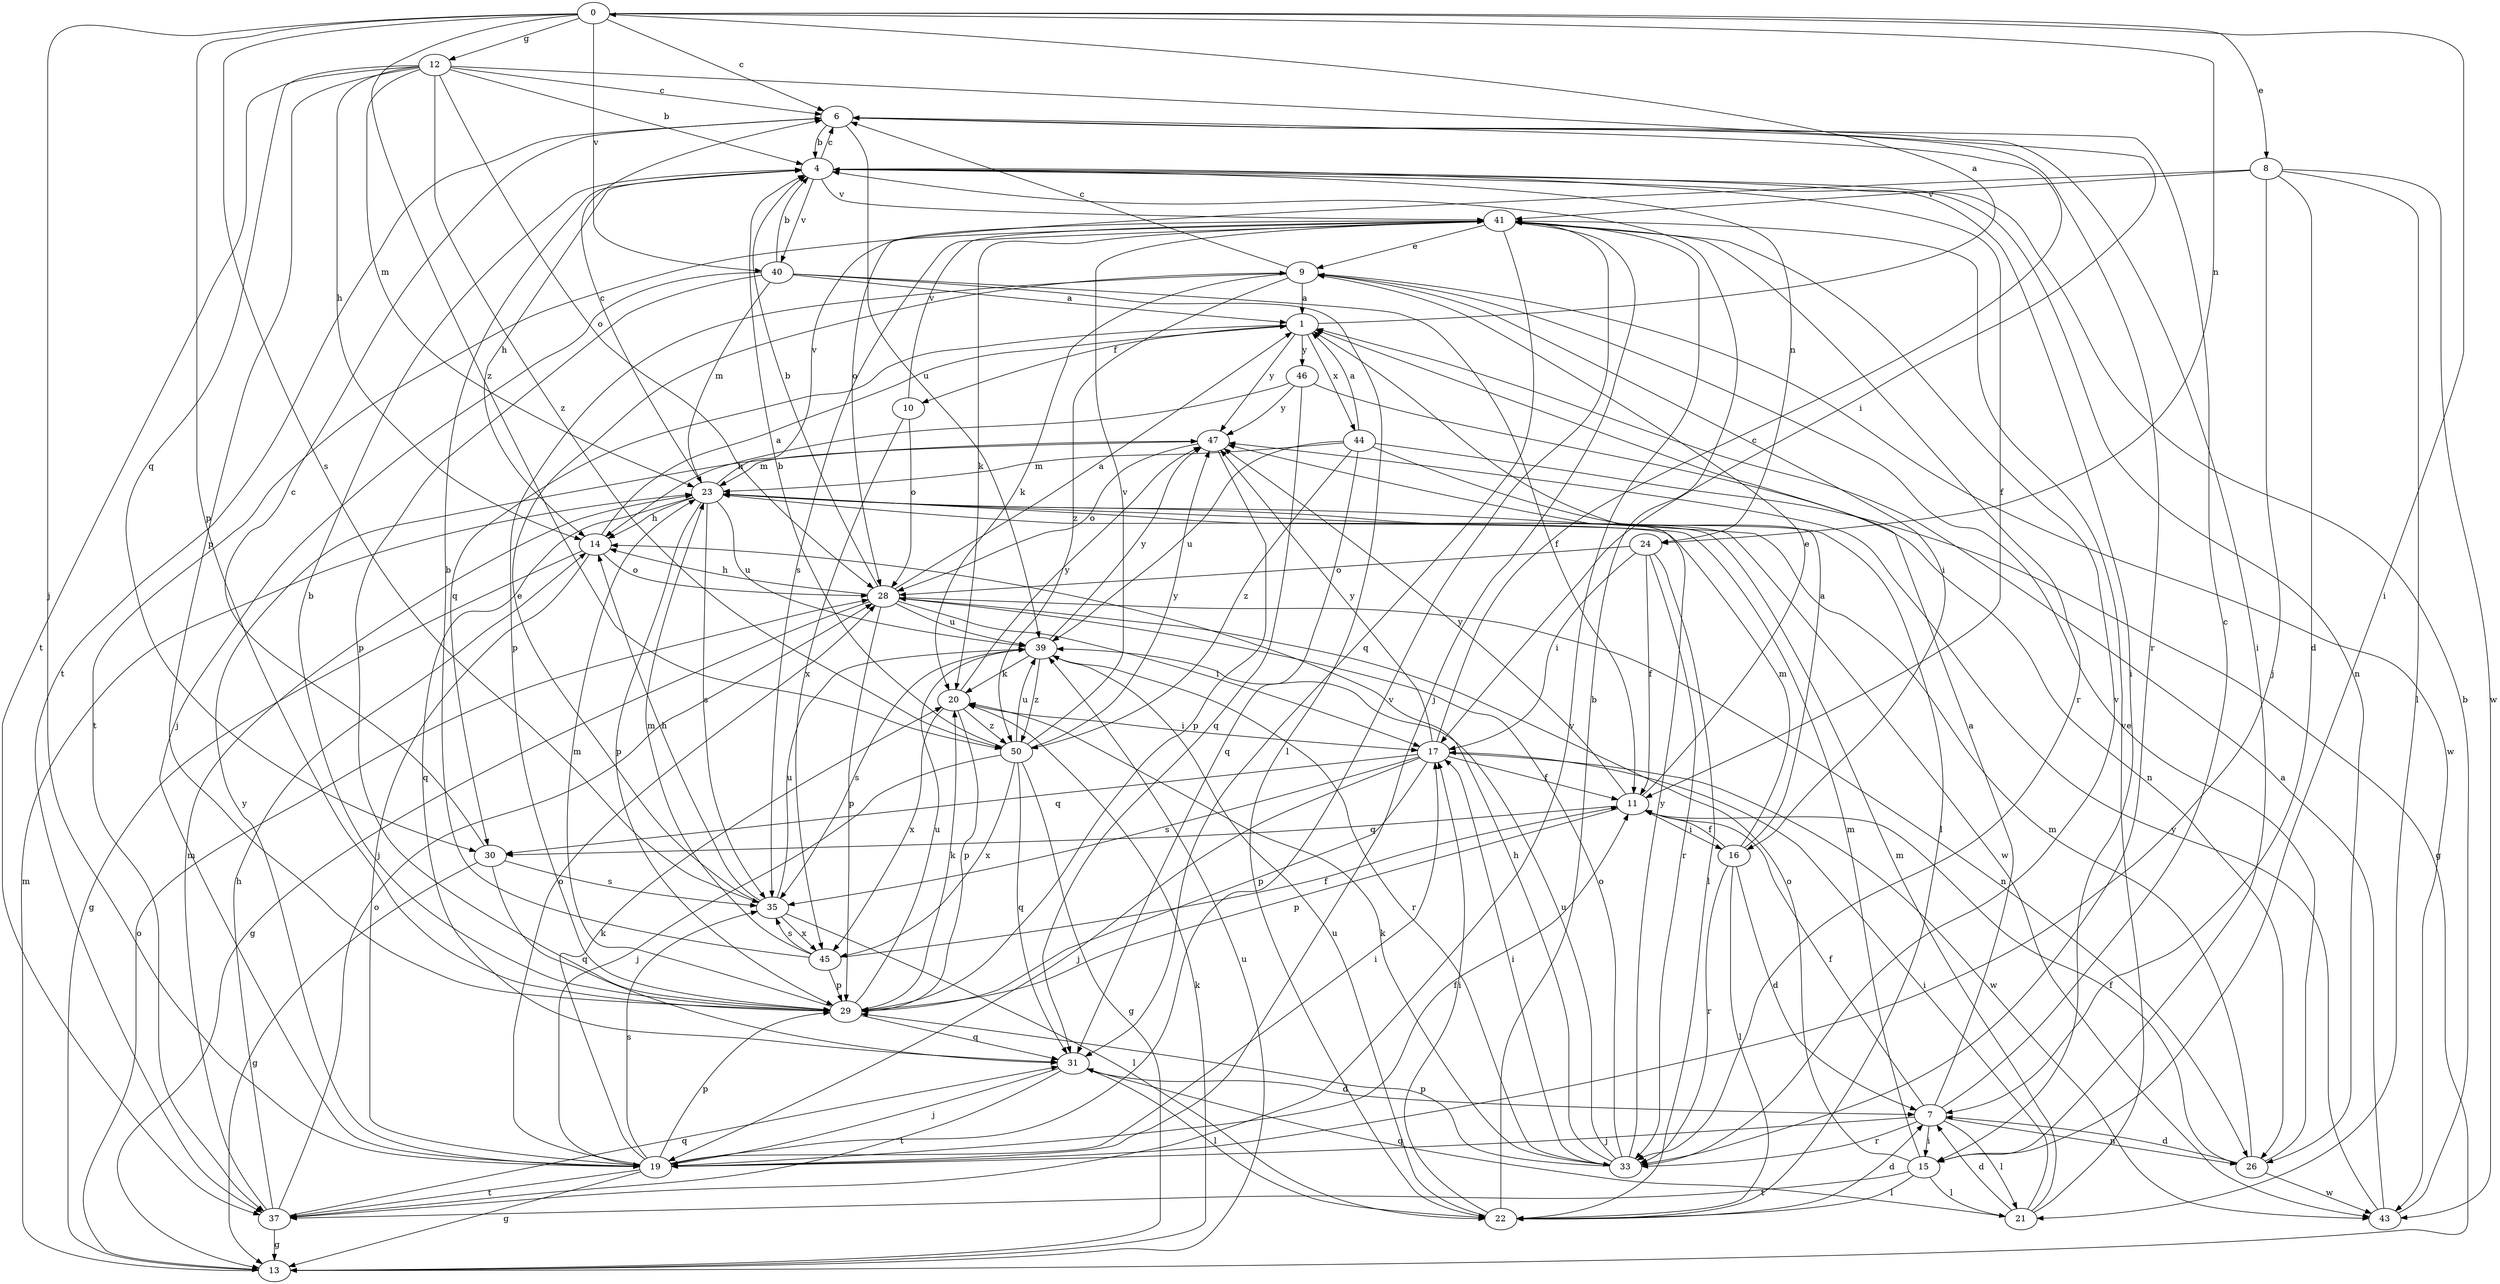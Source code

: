 strict digraph  {
0;
1;
4;
6;
7;
8;
9;
10;
11;
12;
13;
14;
15;
16;
17;
19;
20;
21;
22;
23;
24;
26;
28;
29;
30;
31;
33;
35;
37;
39;
40;
41;
43;
44;
45;
46;
47;
50;
0 -> 6  [label=c];
0 -> 8  [label=e];
0 -> 12  [label=g];
0 -> 15  [label=i];
0 -> 19  [label=j];
0 -> 24  [label=n];
0 -> 29  [label=p];
0 -> 35  [label=s];
0 -> 40  [label=v];
0 -> 50  [label=z];
1 -> 0  [label=a];
1 -> 10  [label=f];
1 -> 30  [label=q];
1 -> 44  [label=x];
1 -> 46  [label=y];
1 -> 47  [label=y];
4 -> 6  [label=c];
4 -> 11  [label=f];
4 -> 14  [label=h];
4 -> 15  [label=i];
4 -> 24  [label=n];
4 -> 26  [label=n];
4 -> 40  [label=v];
4 -> 41  [label=v];
6 -> 4  [label=b];
6 -> 15  [label=i];
6 -> 33  [label=r];
6 -> 37  [label=t];
6 -> 39  [label=u];
7 -> 1  [label=a];
7 -> 6  [label=c];
7 -> 11  [label=f];
7 -> 15  [label=i];
7 -> 19  [label=j];
7 -> 21  [label=l];
7 -> 26  [label=n];
7 -> 33  [label=r];
8 -> 7  [label=d];
8 -> 19  [label=j];
8 -> 21  [label=l];
8 -> 28  [label=o];
8 -> 41  [label=v];
8 -> 43  [label=w];
9 -> 1  [label=a];
9 -> 6  [label=c];
9 -> 16  [label=i];
9 -> 20  [label=k];
9 -> 29  [label=p];
9 -> 43  [label=w];
9 -> 50  [label=z];
10 -> 28  [label=o];
10 -> 41  [label=v];
10 -> 45  [label=x];
11 -> 9  [label=e];
11 -> 16  [label=i];
11 -> 29  [label=p];
11 -> 30  [label=q];
11 -> 47  [label=y];
12 -> 4  [label=b];
12 -> 6  [label=c];
12 -> 14  [label=h];
12 -> 17  [label=i];
12 -> 23  [label=m];
12 -> 28  [label=o];
12 -> 29  [label=p];
12 -> 30  [label=q];
12 -> 37  [label=t];
12 -> 50  [label=z];
13 -> 20  [label=k];
13 -> 23  [label=m];
13 -> 28  [label=o];
13 -> 39  [label=u];
14 -> 1  [label=a];
14 -> 13  [label=g];
14 -> 19  [label=j];
14 -> 28  [label=o];
15 -> 21  [label=l];
15 -> 22  [label=l];
15 -> 23  [label=m];
15 -> 28  [label=o];
15 -> 37  [label=t];
16 -> 1  [label=a];
16 -> 7  [label=d];
16 -> 11  [label=f];
16 -> 22  [label=l];
16 -> 23  [label=m];
16 -> 33  [label=r];
17 -> 6  [label=c];
17 -> 11  [label=f];
17 -> 19  [label=j];
17 -> 29  [label=p];
17 -> 30  [label=q];
17 -> 35  [label=s];
17 -> 43  [label=w];
17 -> 47  [label=y];
19 -> 11  [label=f];
19 -> 13  [label=g];
19 -> 17  [label=i];
19 -> 20  [label=k];
19 -> 28  [label=o];
19 -> 29  [label=p];
19 -> 35  [label=s];
19 -> 37  [label=t];
19 -> 41  [label=v];
19 -> 47  [label=y];
20 -> 17  [label=i];
20 -> 29  [label=p];
20 -> 45  [label=x];
20 -> 47  [label=y];
20 -> 50  [label=z];
21 -> 7  [label=d];
21 -> 17  [label=i];
21 -> 23  [label=m];
21 -> 31  [label=q];
21 -> 41  [label=v];
22 -> 4  [label=b];
22 -> 7  [label=d];
22 -> 17  [label=i];
22 -> 39  [label=u];
23 -> 6  [label=c];
23 -> 14  [label=h];
23 -> 29  [label=p];
23 -> 31  [label=q];
23 -> 35  [label=s];
23 -> 39  [label=u];
23 -> 41  [label=v];
23 -> 43  [label=w];
24 -> 11  [label=f];
24 -> 17  [label=i];
24 -> 22  [label=l];
24 -> 28  [label=o];
24 -> 33  [label=r];
26 -> 7  [label=d];
26 -> 9  [label=e];
26 -> 11  [label=f];
26 -> 23  [label=m];
26 -> 43  [label=w];
28 -> 1  [label=a];
28 -> 4  [label=b];
28 -> 13  [label=g];
28 -> 14  [label=h];
28 -> 17  [label=i];
28 -> 26  [label=n];
28 -> 29  [label=p];
28 -> 39  [label=u];
29 -> 4  [label=b];
29 -> 20  [label=k];
29 -> 23  [label=m];
29 -> 31  [label=q];
29 -> 39  [label=u];
30 -> 6  [label=c];
30 -> 13  [label=g];
30 -> 31  [label=q];
30 -> 35  [label=s];
31 -> 7  [label=d];
31 -> 19  [label=j];
31 -> 22  [label=l];
31 -> 37  [label=t];
33 -> 14  [label=h];
33 -> 17  [label=i];
33 -> 20  [label=k];
33 -> 28  [label=o];
33 -> 29  [label=p];
33 -> 39  [label=u];
33 -> 41  [label=v];
33 -> 47  [label=y];
35 -> 9  [label=e];
35 -> 14  [label=h];
35 -> 22  [label=l];
35 -> 39  [label=u];
35 -> 45  [label=x];
37 -> 13  [label=g];
37 -> 14  [label=h];
37 -> 23  [label=m];
37 -> 28  [label=o];
37 -> 31  [label=q];
37 -> 41  [label=v];
39 -> 20  [label=k];
39 -> 33  [label=r];
39 -> 35  [label=s];
39 -> 47  [label=y];
39 -> 50  [label=z];
40 -> 1  [label=a];
40 -> 4  [label=b];
40 -> 11  [label=f];
40 -> 19  [label=j];
40 -> 22  [label=l];
40 -> 23  [label=m];
40 -> 29  [label=p];
41 -> 9  [label=e];
41 -> 19  [label=j];
41 -> 20  [label=k];
41 -> 31  [label=q];
41 -> 33  [label=r];
41 -> 35  [label=s];
41 -> 37  [label=t];
43 -> 1  [label=a];
43 -> 4  [label=b];
43 -> 47  [label=y];
44 -> 1  [label=a];
44 -> 13  [label=g];
44 -> 22  [label=l];
44 -> 23  [label=m];
44 -> 31  [label=q];
44 -> 39  [label=u];
44 -> 50  [label=z];
45 -> 4  [label=b];
45 -> 11  [label=f];
45 -> 23  [label=m];
45 -> 29  [label=p];
45 -> 35  [label=s];
46 -> 14  [label=h];
46 -> 26  [label=n];
46 -> 31  [label=q];
46 -> 47  [label=y];
47 -> 23  [label=m];
47 -> 28  [label=o];
47 -> 29  [label=p];
50 -> 4  [label=b];
50 -> 13  [label=g];
50 -> 19  [label=j];
50 -> 31  [label=q];
50 -> 39  [label=u];
50 -> 41  [label=v];
50 -> 45  [label=x];
50 -> 47  [label=y];
}
